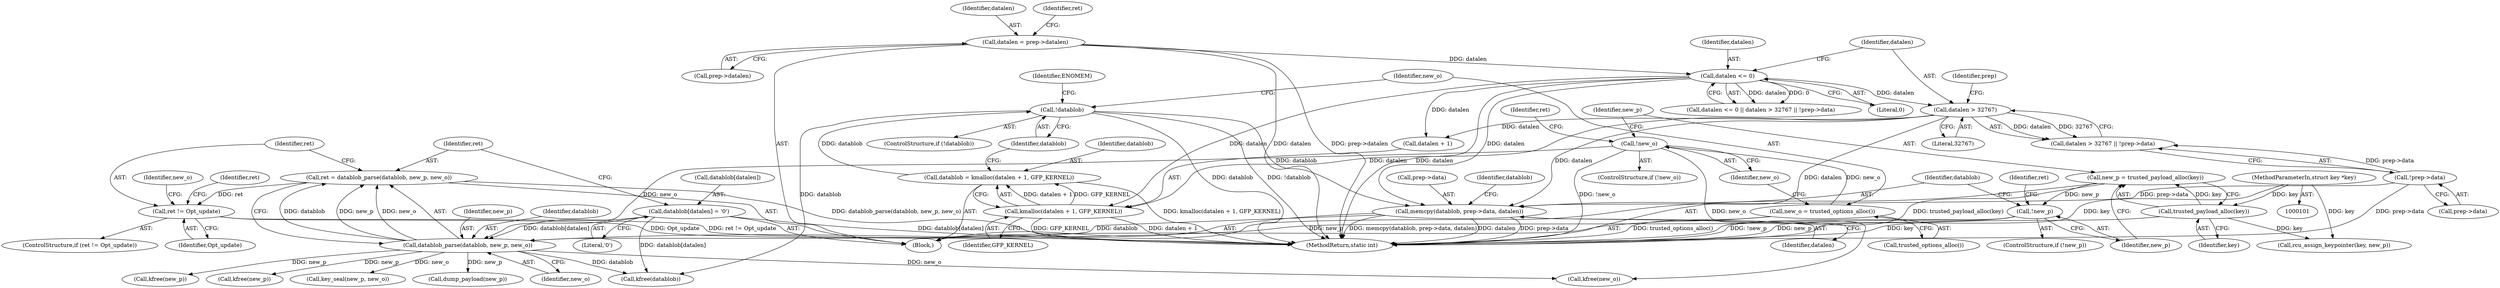 digraph "0_linux_096fe9eaea40a17e125569f9e657e34cdb6d73bd_0@API" {
"1000218" [label="(Call,ret != Opt_update)"];
"1000211" [label="(Call,ret = datablob_parse(datablob, new_p, new_o))"];
"1000213" [label="(Call,datablob_parse(datablob, new_p, new_o))"];
"1000200" [label="(Call,memcpy(datablob, prep->data, datalen))"];
"1000170" [label="(Call,!datablob)"];
"1000162" [label="(Call,datablob = kmalloc(datalen + 1, GFP_KERNEL))"];
"1000164" [label="(Call,kmalloc(datalen + 1, GFP_KERNEL))"];
"1000148" [label="(Call,datalen <= 0)"];
"1000109" [label="(Call,datalen = prep->datalen)"];
"1000152" [label="(Call,datalen > 32767)"];
"1000155" [label="(Call,!prep->data)"];
"1000206" [label="(Call,datablob[datalen] = '\0')"];
"1000192" [label="(Call,!new_p)"];
"1000187" [label="(Call,new_p = trusted_payload_alloc(key))"];
"1000189" [label="(Call,trusted_payload_alloc(key))"];
"1000102" [label="(MethodParameterIn,struct key *key)"];
"1000179" [label="(Call,!new_o)"];
"1000175" [label="(Call,new_o = trusted_options_alloc())"];
"1000190" [label="(Identifier,key)"];
"1000177" [label="(Call,trusted_options_alloc())"];
"1000151" [label="(Call,datalen > 32767 || !prep->data)"];
"1000192" [label="(Call,!new_p)"];
"1000226" [label="(Call,kfree(new_p))"];
"1000239" [label="(Call,kfree(new_p))"];
"1000156" [label="(Call,prep->data)"];
"1000220" [label="(Identifier,Opt_update)"];
"1000168" [label="(Identifier,GFP_KERNEL)"];
"1000150" [label="(Literal,0)"];
"1000218" [label="(Call,ret != Opt_update)"];
"1000200" [label="(Call,memcpy(datablob, prep->data, datalen))"];
"1000324" [label="(MethodReturn,static int)"];
"1000210" [label="(Literal,'\0')"];
"1000155" [label="(Call,!prep->data)"];
"1000152" [label="(Call,datalen > 32767)"];
"1000212" [label="(Identifier,ret)"];
"1000164" [label="(Call,kmalloc(datalen + 1, GFP_KERNEL))"];
"1000174" [label="(Identifier,ENOMEM)"];
"1000191" [label="(ControlStructure,if (!new_p))"];
"1000110" [label="(Identifier,datalen)"];
"1000162" [label="(Call,datablob = kmalloc(datalen + 1, GFP_KERNEL))"];
"1000219" [label="(Identifier,ret)"];
"1000187" [label="(Call,new_p = trusted_payload_alloc(key))"];
"1000211" [label="(Call,ret = datablob_parse(datablob, new_p, new_o))"];
"1000217" [label="(ControlStructure,if (ret != Opt_update))"];
"1000272" [label="(Call,key_seal(new_p, new_o))"];
"1000214" [label="(Identifier,datablob)"];
"1000171" [label="(Identifier,datablob)"];
"1000157" [label="(Identifier,prep)"];
"1000183" [label="(Identifier,ret)"];
"1000178" [label="(ControlStructure,if (!new_o))"];
"1000205" [label="(Identifier,datalen)"];
"1000207" [label="(Call,datablob[datalen])"];
"1000201" [label="(Identifier,datablob)"];
"1000117" [label="(Identifier,ret)"];
"1000318" [label="(Call,kfree(datablob))"];
"1000189" [label="(Call,trusted_payload_alloc(key))"];
"1000176" [label="(Identifier,new_o)"];
"1000213" [label="(Call,datablob_parse(datablob, new_p, new_o))"];
"1000170" [label="(Call,!datablob)"];
"1000111" [label="(Call,prep->datalen)"];
"1000215" [label="(Identifier,new_p)"];
"1000206" [label="(Call,datablob[datalen] = '\0')"];
"1000196" [label="(Identifier,ret)"];
"1000175" [label="(Call,new_o = trusted_options_alloc())"];
"1000148" [label="(Call,datalen <= 0)"];
"1000180" [label="(Identifier,new_o)"];
"1000163" [label="(Identifier,datablob)"];
"1000149" [label="(Identifier,datalen)"];
"1000153" [label="(Identifier,datalen)"];
"1000102" [label="(MethodParameterIn,struct key *key)"];
"1000109" [label="(Call,datalen = prep->datalen)"];
"1000223" [label="(Identifier,ret)"];
"1000232" [label="(Identifier,new_o)"];
"1000268" [label="(Call,dump_payload(new_p))"];
"1000154" [label="(Literal,32767)"];
"1000308" [label="(Call,rcu_assign_keypointer(key, new_p))"];
"1000208" [label="(Identifier,datablob)"];
"1000216" [label="(Identifier,new_o)"];
"1000188" [label="(Identifier,new_p)"];
"1000147" [label="(Call,datalen <= 0 || datalen > 32767 || !prep->data)"];
"1000179" [label="(Call,!new_o)"];
"1000202" [label="(Call,prep->data)"];
"1000193" [label="(Identifier,new_p)"];
"1000104" [label="(Block,)"];
"1000165" [label="(Call,datalen + 1)"];
"1000169" [label="(ControlStructure,if (!datablob))"];
"1000320" [label="(Call,kfree(new_o))"];
"1000218" -> "1000217"  [label="AST: "];
"1000218" -> "1000220"  [label="CFG: "];
"1000219" -> "1000218"  [label="AST: "];
"1000220" -> "1000218"  [label="AST: "];
"1000223" -> "1000218"  [label="CFG: "];
"1000232" -> "1000218"  [label="CFG: "];
"1000218" -> "1000324"  [label="DDG: ret != Opt_update"];
"1000218" -> "1000324"  [label="DDG: Opt_update"];
"1000211" -> "1000218"  [label="DDG: ret"];
"1000211" -> "1000104"  [label="AST: "];
"1000211" -> "1000213"  [label="CFG: "];
"1000212" -> "1000211"  [label="AST: "];
"1000213" -> "1000211"  [label="AST: "];
"1000219" -> "1000211"  [label="CFG: "];
"1000211" -> "1000324"  [label="DDG: datablob_parse(datablob, new_p, new_o)"];
"1000213" -> "1000211"  [label="DDG: datablob"];
"1000213" -> "1000211"  [label="DDG: new_p"];
"1000213" -> "1000211"  [label="DDG: new_o"];
"1000213" -> "1000216"  [label="CFG: "];
"1000214" -> "1000213"  [label="AST: "];
"1000215" -> "1000213"  [label="AST: "];
"1000216" -> "1000213"  [label="AST: "];
"1000200" -> "1000213"  [label="DDG: datablob"];
"1000206" -> "1000213"  [label="DDG: datablob[datalen]"];
"1000192" -> "1000213"  [label="DDG: new_p"];
"1000179" -> "1000213"  [label="DDG: new_o"];
"1000213" -> "1000226"  [label="DDG: new_p"];
"1000213" -> "1000239"  [label="DDG: new_p"];
"1000213" -> "1000268"  [label="DDG: new_p"];
"1000213" -> "1000272"  [label="DDG: new_o"];
"1000213" -> "1000318"  [label="DDG: datablob"];
"1000213" -> "1000320"  [label="DDG: new_o"];
"1000200" -> "1000104"  [label="AST: "];
"1000200" -> "1000205"  [label="CFG: "];
"1000201" -> "1000200"  [label="AST: "];
"1000202" -> "1000200"  [label="AST: "];
"1000205" -> "1000200"  [label="AST: "];
"1000208" -> "1000200"  [label="CFG: "];
"1000200" -> "1000324"  [label="DDG: memcpy(datablob, prep->data, datalen)"];
"1000200" -> "1000324"  [label="DDG: datalen"];
"1000200" -> "1000324"  [label="DDG: prep->data"];
"1000170" -> "1000200"  [label="DDG: datablob"];
"1000155" -> "1000200"  [label="DDG: prep->data"];
"1000148" -> "1000200"  [label="DDG: datalen"];
"1000152" -> "1000200"  [label="DDG: datalen"];
"1000170" -> "1000169"  [label="AST: "];
"1000170" -> "1000171"  [label="CFG: "];
"1000171" -> "1000170"  [label="AST: "];
"1000174" -> "1000170"  [label="CFG: "];
"1000176" -> "1000170"  [label="CFG: "];
"1000170" -> "1000324"  [label="DDG: datablob"];
"1000170" -> "1000324"  [label="DDG: !datablob"];
"1000162" -> "1000170"  [label="DDG: datablob"];
"1000170" -> "1000318"  [label="DDG: datablob"];
"1000162" -> "1000104"  [label="AST: "];
"1000162" -> "1000164"  [label="CFG: "];
"1000163" -> "1000162"  [label="AST: "];
"1000164" -> "1000162"  [label="AST: "];
"1000171" -> "1000162"  [label="CFG: "];
"1000162" -> "1000324"  [label="DDG: kmalloc(datalen + 1, GFP_KERNEL)"];
"1000164" -> "1000162"  [label="DDG: datalen + 1"];
"1000164" -> "1000162"  [label="DDG: GFP_KERNEL"];
"1000164" -> "1000168"  [label="CFG: "];
"1000165" -> "1000164"  [label="AST: "];
"1000168" -> "1000164"  [label="AST: "];
"1000164" -> "1000324"  [label="DDG: GFP_KERNEL"];
"1000164" -> "1000324"  [label="DDG: datalen + 1"];
"1000148" -> "1000164"  [label="DDG: datalen"];
"1000152" -> "1000164"  [label="DDG: datalen"];
"1000148" -> "1000147"  [label="AST: "];
"1000148" -> "1000150"  [label="CFG: "];
"1000149" -> "1000148"  [label="AST: "];
"1000150" -> "1000148"  [label="AST: "];
"1000153" -> "1000148"  [label="CFG: "];
"1000147" -> "1000148"  [label="CFG: "];
"1000148" -> "1000324"  [label="DDG: datalen"];
"1000148" -> "1000147"  [label="DDG: datalen"];
"1000148" -> "1000147"  [label="DDG: 0"];
"1000109" -> "1000148"  [label="DDG: datalen"];
"1000148" -> "1000152"  [label="DDG: datalen"];
"1000148" -> "1000165"  [label="DDG: datalen"];
"1000109" -> "1000104"  [label="AST: "];
"1000109" -> "1000111"  [label="CFG: "];
"1000110" -> "1000109"  [label="AST: "];
"1000111" -> "1000109"  [label="AST: "];
"1000117" -> "1000109"  [label="CFG: "];
"1000109" -> "1000324"  [label="DDG: datalen"];
"1000109" -> "1000324"  [label="DDG: prep->datalen"];
"1000152" -> "1000151"  [label="AST: "];
"1000152" -> "1000154"  [label="CFG: "];
"1000153" -> "1000152"  [label="AST: "];
"1000154" -> "1000152"  [label="AST: "];
"1000157" -> "1000152"  [label="CFG: "];
"1000151" -> "1000152"  [label="CFG: "];
"1000152" -> "1000324"  [label="DDG: datalen"];
"1000152" -> "1000151"  [label="DDG: datalen"];
"1000152" -> "1000151"  [label="DDG: 32767"];
"1000152" -> "1000165"  [label="DDG: datalen"];
"1000155" -> "1000151"  [label="AST: "];
"1000155" -> "1000156"  [label="CFG: "];
"1000156" -> "1000155"  [label="AST: "];
"1000151" -> "1000155"  [label="CFG: "];
"1000155" -> "1000324"  [label="DDG: prep->data"];
"1000155" -> "1000151"  [label="DDG: prep->data"];
"1000206" -> "1000104"  [label="AST: "];
"1000206" -> "1000210"  [label="CFG: "];
"1000207" -> "1000206"  [label="AST: "];
"1000210" -> "1000206"  [label="AST: "];
"1000212" -> "1000206"  [label="CFG: "];
"1000206" -> "1000324"  [label="DDG: datablob[datalen]"];
"1000206" -> "1000318"  [label="DDG: datablob[datalen]"];
"1000192" -> "1000191"  [label="AST: "];
"1000192" -> "1000193"  [label="CFG: "];
"1000193" -> "1000192"  [label="AST: "];
"1000196" -> "1000192"  [label="CFG: "];
"1000201" -> "1000192"  [label="CFG: "];
"1000192" -> "1000324"  [label="DDG: new_p"];
"1000192" -> "1000324"  [label="DDG: !new_p"];
"1000187" -> "1000192"  [label="DDG: new_p"];
"1000187" -> "1000104"  [label="AST: "];
"1000187" -> "1000189"  [label="CFG: "];
"1000188" -> "1000187"  [label="AST: "];
"1000189" -> "1000187"  [label="AST: "];
"1000193" -> "1000187"  [label="CFG: "];
"1000187" -> "1000324"  [label="DDG: trusted_payload_alloc(key)"];
"1000189" -> "1000187"  [label="DDG: key"];
"1000189" -> "1000190"  [label="CFG: "];
"1000190" -> "1000189"  [label="AST: "];
"1000189" -> "1000324"  [label="DDG: key"];
"1000102" -> "1000189"  [label="DDG: key"];
"1000189" -> "1000308"  [label="DDG: key"];
"1000102" -> "1000101"  [label="AST: "];
"1000102" -> "1000324"  [label="DDG: key"];
"1000102" -> "1000308"  [label="DDG: key"];
"1000179" -> "1000178"  [label="AST: "];
"1000179" -> "1000180"  [label="CFG: "];
"1000180" -> "1000179"  [label="AST: "];
"1000183" -> "1000179"  [label="CFG: "];
"1000188" -> "1000179"  [label="CFG: "];
"1000179" -> "1000324"  [label="DDG: !new_o"];
"1000175" -> "1000179"  [label="DDG: new_o"];
"1000179" -> "1000320"  [label="DDG: new_o"];
"1000175" -> "1000104"  [label="AST: "];
"1000175" -> "1000177"  [label="CFG: "];
"1000176" -> "1000175"  [label="AST: "];
"1000177" -> "1000175"  [label="AST: "];
"1000180" -> "1000175"  [label="CFG: "];
"1000175" -> "1000324"  [label="DDG: trusted_options_alloc()"];
}
